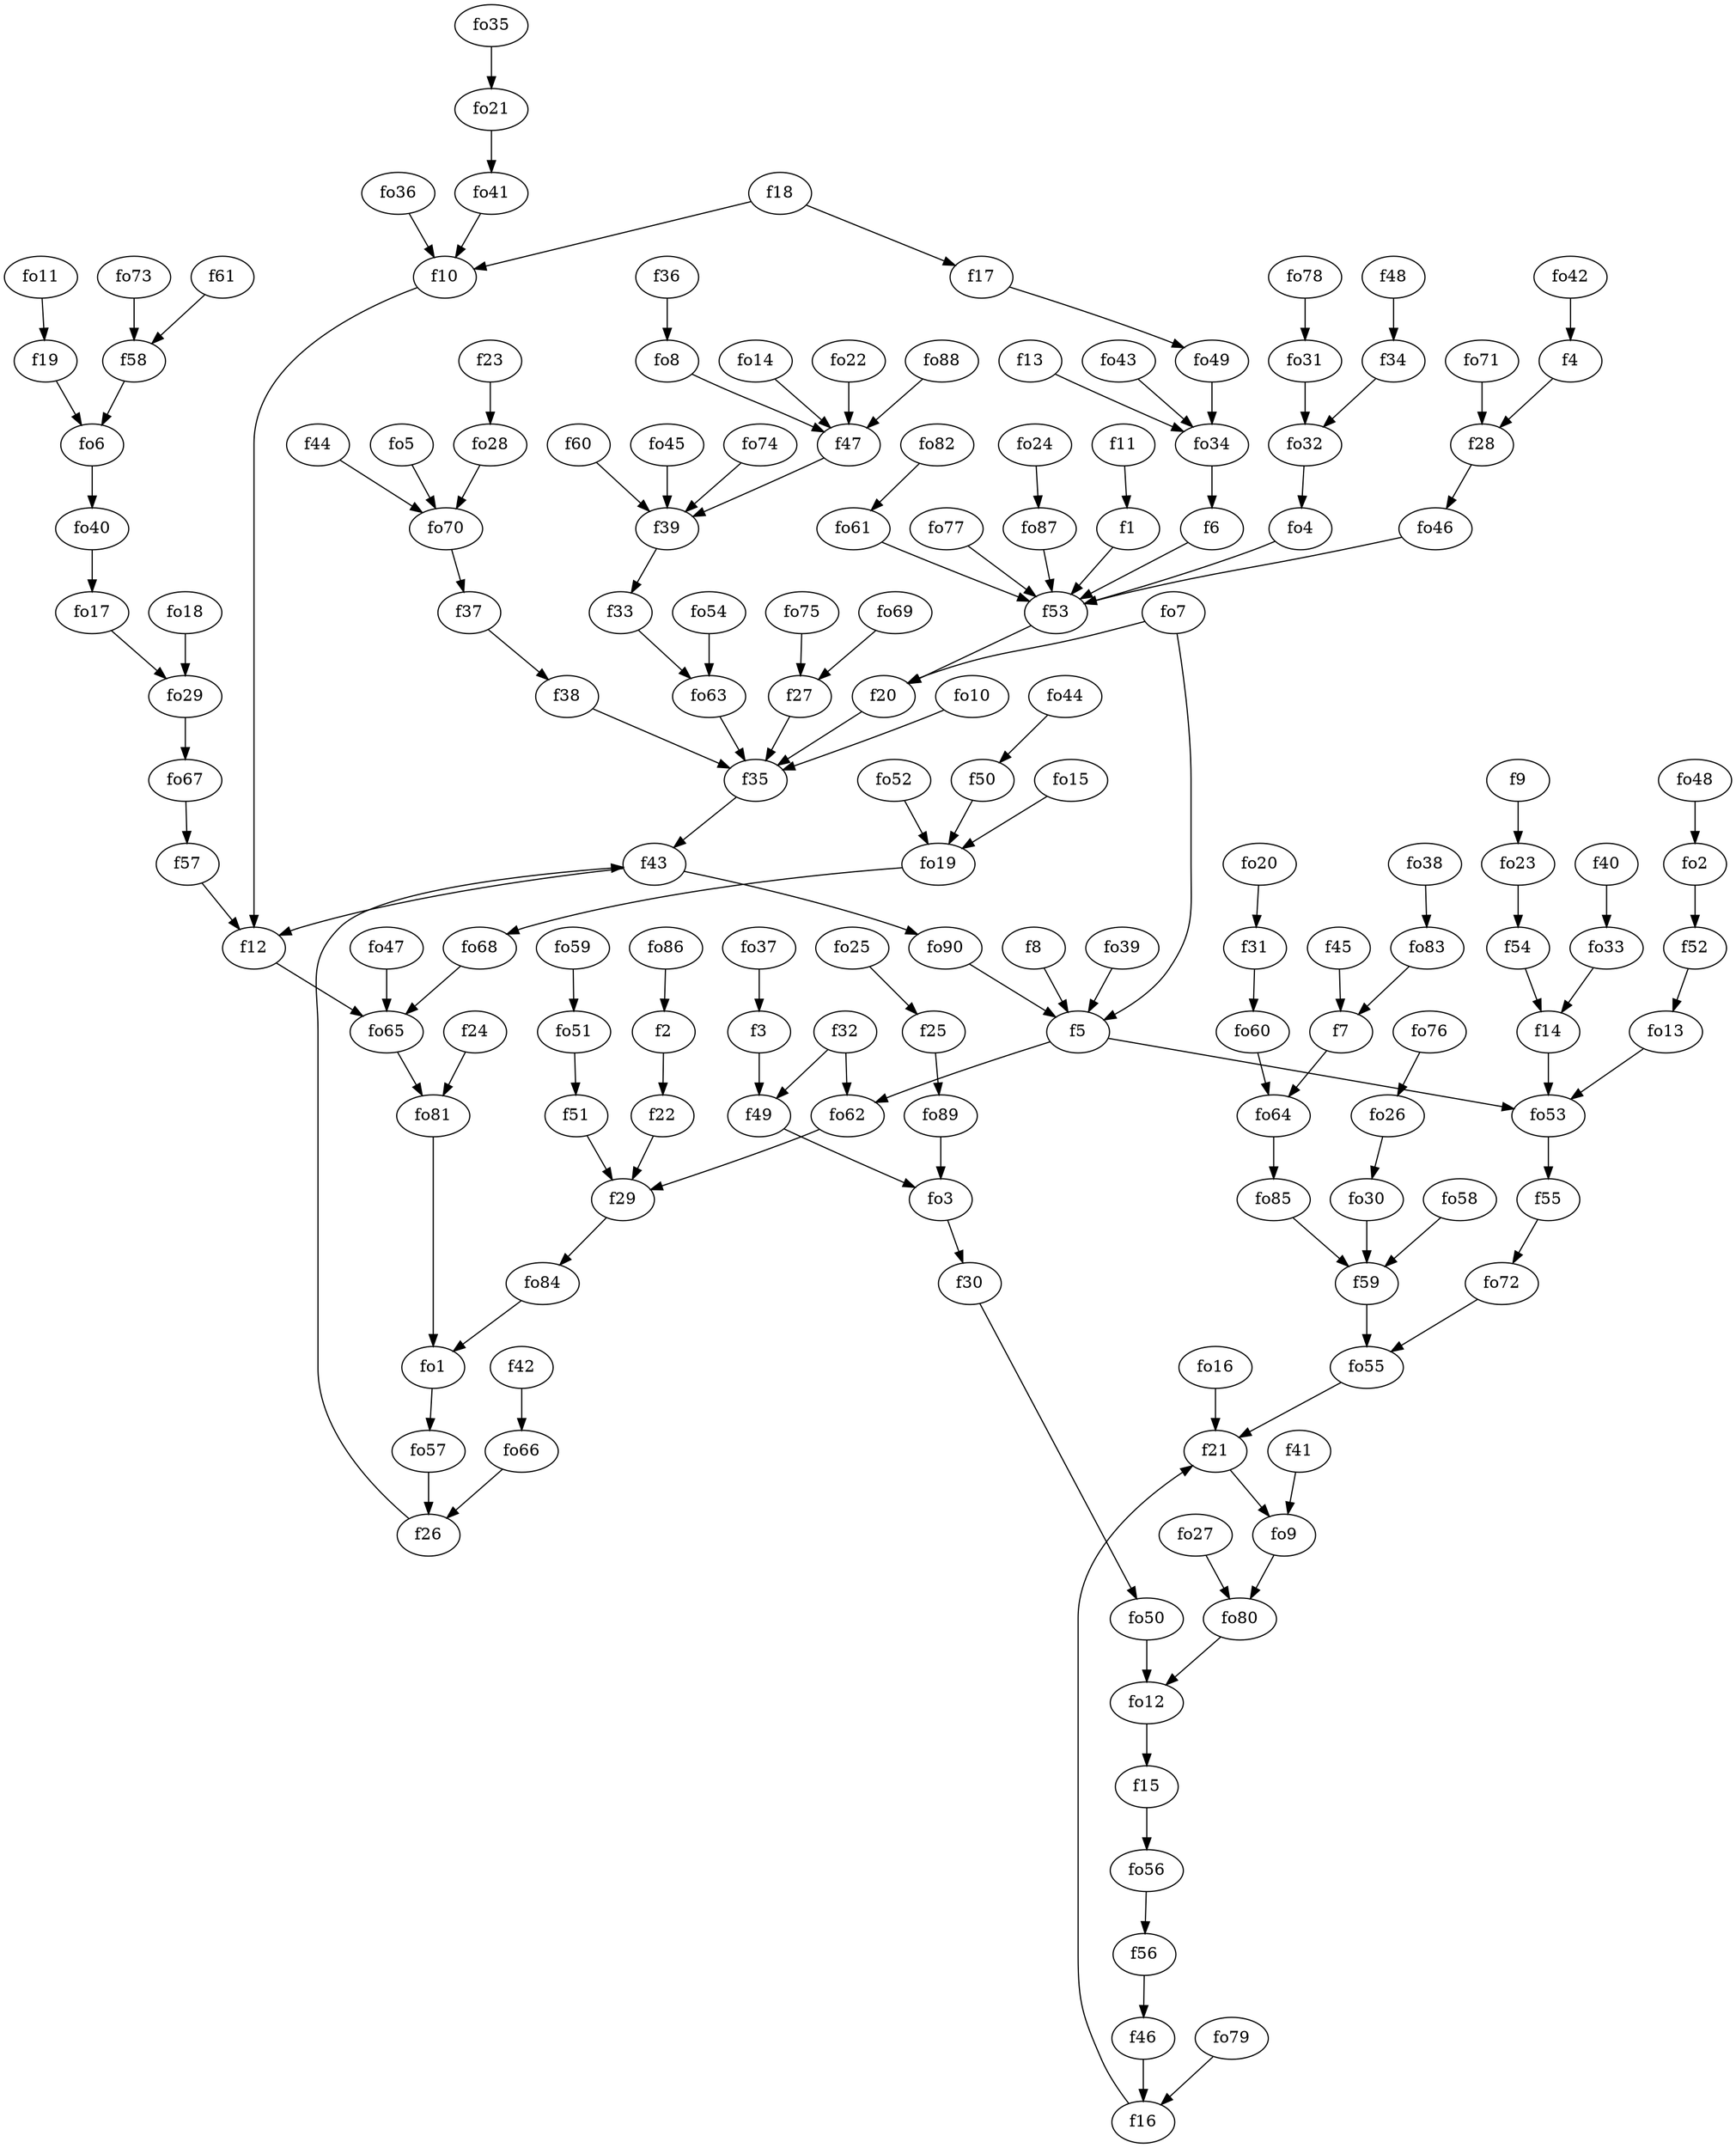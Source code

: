 strict digraph  {
f1;
f2;
f3;
f4;
f5;
f6;
f7;
f8;
f9;
f10;
f11;
f12;
f13;
f14;
f15;
f16;
f17;
f18;
f19;
f20;
f21;
f22;
f23;
f24;
f25;
f26;
f27;
f28;
f29;
f30;
f31;
f32;
f33;
f34;
f35;
f36;
f37;
f38;
f39;
f40;
f41;
f42;
f43;
f44;
f45;
f46;
f47;
f48;
f49;
f50;
f51;
f52;
f53;
f54;
f55;
f56;
f57;
f58;
f59;
f60;
f61;
fo1;
fo2;
fo3;
fo4;
fo5;
fo6;
fo7;
fo8;
fo9;
fo10;
fo11;
fo12;
fo13;
fo14;
fo15;
fo16;
fo17;
fo18;
fo19;
fo20;
fo21;
fo22;
fo23;
fo24;
fo25;
fo26;
fo27;
fo28;
fo29;
fo30;
fo31;
fo32;
fo33;
fo34;
fo35;
fo36;
fo37;
fo38;
fo39;
fo40;
fo41;
fo42;
fo43;
fo44;
fo45;
fo46;
fo47;
fo48;
fo49;
fo50;
fo51;
fo52;
fo53;
fo54;
fo55;
fo56;
fo57;
fo58;
fo59;
fo60;
fo61;
fo62;
fo63;
fo64;
fo65;
fo66;
fo67;
fo68;
fo69;
fo70;
fo71;
fo72;
fo73;
fo74;
fo75;
fo76;
fo77;
fo78;
fo79;
fo80;
fo81;
fo82;
fo83;
fo84;
fo85;
fo86;
fo87;
fo88;
fo89;
fo90;
f1 -> f53  [weight=2];
f2 -> f22  [weight=2];
f3 -> f49  [weight=2];
f4 -> f28  [weight=2];
f5 -> fo62  [weight=2];
f5 -> fo53  [weight=2];
f6 -> f53  [weight=2];
f7 -> fo64  [weight=2];
f8 -> f5  [weight=2];
f9 -> fo23  [weight=2];
f10 -> f12  [weight=2];
f11 -> f1  [weight=2];
f12 -> fo65  [weight=2];
f13 -> fo34  [weight=2];
f14 -> fo53  [weight=2];
f15 -> fo56  [weight=2];
f16 -> f21  [weight=2];
f17 -> fo49  [weight=2];
f18 -> f10  [weight=2];
f18 -> f17  [weight=2];
f19 -> fo6  [weight=2];
f20 -> f35  [weight=2];
f21 -> fo9  [weight=2];
f22 -> f29  [weight=2];
f23 -> fo28  [weight=2];
f24 -> fo81  [weight=2];
f25 -> fo89  [weight=2];
f26 -> f43  [weight=2];
f27 -> f35  [weight=2];
f28 -> fo46  [weight=2];
f29 -> fo84  [weight=2];
f30 -> fo50  [weight=2];
f31 -> fo60  [weight=2];
f32 -> fo62  [weight=2];
f32 -> f49  [weight=2];
f33 -> fo63  [weight=2];
f34 -> fo32  [weight=2];
f35 -> f43  [weight=2];
f36 -> fo8  [weight=2];
f37 -> f38  [weight=2];
f38 -> f35  [weight=2];
f39 -> f33  [weight=2];
f40 -> fo33  [weight=2];
f41 -> fo9  [weight=2];
f42 -> fo66  [weight=2];
f43 -> fo90  [weight=2];
f43 -> f12  [weight=2];
f44 -> fo70  [weight=2];
f45 -> f7  [weight=2];
f46 -> f16  [weight=2];
f47 -> f39  [weight=2];
f48 -> f34  [weight=2];
f49 -> fo3  [weight=2];
f50 -> fo19  [weight=2];
f51 -> f29  [weight=2];
f52 -> fo13  [weight=2];
f53 -> f20  [weight=2];
f54 -> f14  [weight=2];
f55 -> fo72  [weight=2];
f56 -> f46  [weight=2];
f57 -> f12  [weight=2];
f58 -> fo6  [weight=2];
f59 -> fo55  [weight=2];
f60 -> f39  [weight=2];
f61 -> f58  [weight=2];
fo1 -> fo57  [weight=2];
fo2 -> f52  [weight=2];
fo3 -> f30  [weight=2];
fo4 -> f53  [weight=2];
fo5 -> fo70  [weight=2];
fo6 -> fo40  [weight=2];
fo7 -> f5  [weight=2];
fo7 -> f20  [weight=2];
fo8 -> f47  [weight=2];
fo9 -> fo80  [weight=2];
fo10 -> f35  [weight=2];
fo11 -> f19  [weight=2];
fo12 -> f15  [weight=2];
fo13 -> fo53  [weight=2];
fo14 -> f47  [weight=2];
fo15 -> fo19  [weight=2];
fo16 -> f21  [weight=2];
fo17 -> fo29  [weight=2];
fo18 -> fo29  [weight=2];
fo19 -> fo68  [weight=2];
fo20 -> f31  [weight=2];
fo21 -> fo41  [weight=2];
fo22 -> f47  [weight=2];
fo23 -> f54  [weight=2];
fo24 -> fo87  [weight=2];
fo25 -> f25  [weight=2];
fo26 -> fo30  [weight=2];
fo27 -> fo80  [weight=2];
fo28 -> fo70  [weight=2];
fo29 -> fo67  [weight=2];
fo30 -> f59  [weight=2];
fo31 -> fo32  [weight=2];
fo32 -> fo4  [weight=2];
fo33 -> f14  [weight=2];
fo34 -> f6  [weight=2];
fo35 -> fo21  [weight=2];
fo36 -> f10  [weight=2];
fo37 -> f3  [weight=2];
fo38 -> fo83  [weight=2];
fo39 -> f5  [weight=2];
fo40 -> fo17  [weight=2];
fo41 -> f10  [weight=2];
fo42 -> f4  [weight=2];
fo43 -> fo34  [weight=2];
fo44 -> f50  [weight=2];
fo45 -> f39  [weight=2];
fo46 -> f53  [weight=2];
fo47 -> fo65  [weight=2];
fo48 -> fo2  [weight=2];
fo49 -> fo34  [weight=2];
fo50 -> fo12  [weight=2];
fo51 -> f51  [weight=2];
fo52 -> fo19  [weight=2];
fo53 -> f55  [weight=2];
fo54 -> fo63  [weight=2];
fo55 -> f21  [weight=2];
fo56 -> f56  [weight=2];
fo57 -> f26  [weight=2];
fo58 -> f59  [weight=2];
fo59 -> fo51  [weight=2];
fo60 -> fo64  [weight=2];
fo61 -> f53  [weight=2];
fo62 -> f29  [weight=2];
fo63 -> f35  [weight=2];
fo64 -> fo85  [weight=2];
fo65 -> fo81  [weight=2];
fo66 -> f26  [weight=2];
fo67 -> f57  [weight=2];
fo68 -> fo65  [weight=2];
fo69 -> f27  [weight=2];
fo70 -> f37  [weight=2];
fo71 -> f28  [weight=2];
fo72 -> fo55  [weight=2];
fo73 -> f58  [weight=2];
fo74 -> f39  [weight=2];
fo75 -> f27  [weight=2];
fo76 -> fo26  [weight=2];
fo77 -> f53  [weight=2];
fo78 -> fo31  [weight=2];
fo79 -> f16  [weight=2];
fo80 -> fo12  [weight=2];
fo81 -> fo1  [weight=2];
fo82 -> fo61  [weight=2];
fo83 -> f7  [weight=2];
fo84 -> fo1  [weight=2];
fo85 -> f59  [weight=2];
fo86 -> f2  [weight=2];
fo87 -> f53  [weight=2];
fo88 -> f47  [weight=2];
fo89 -> fo3  [weight=2];
fo90 -> f5  [weight=2];
}
